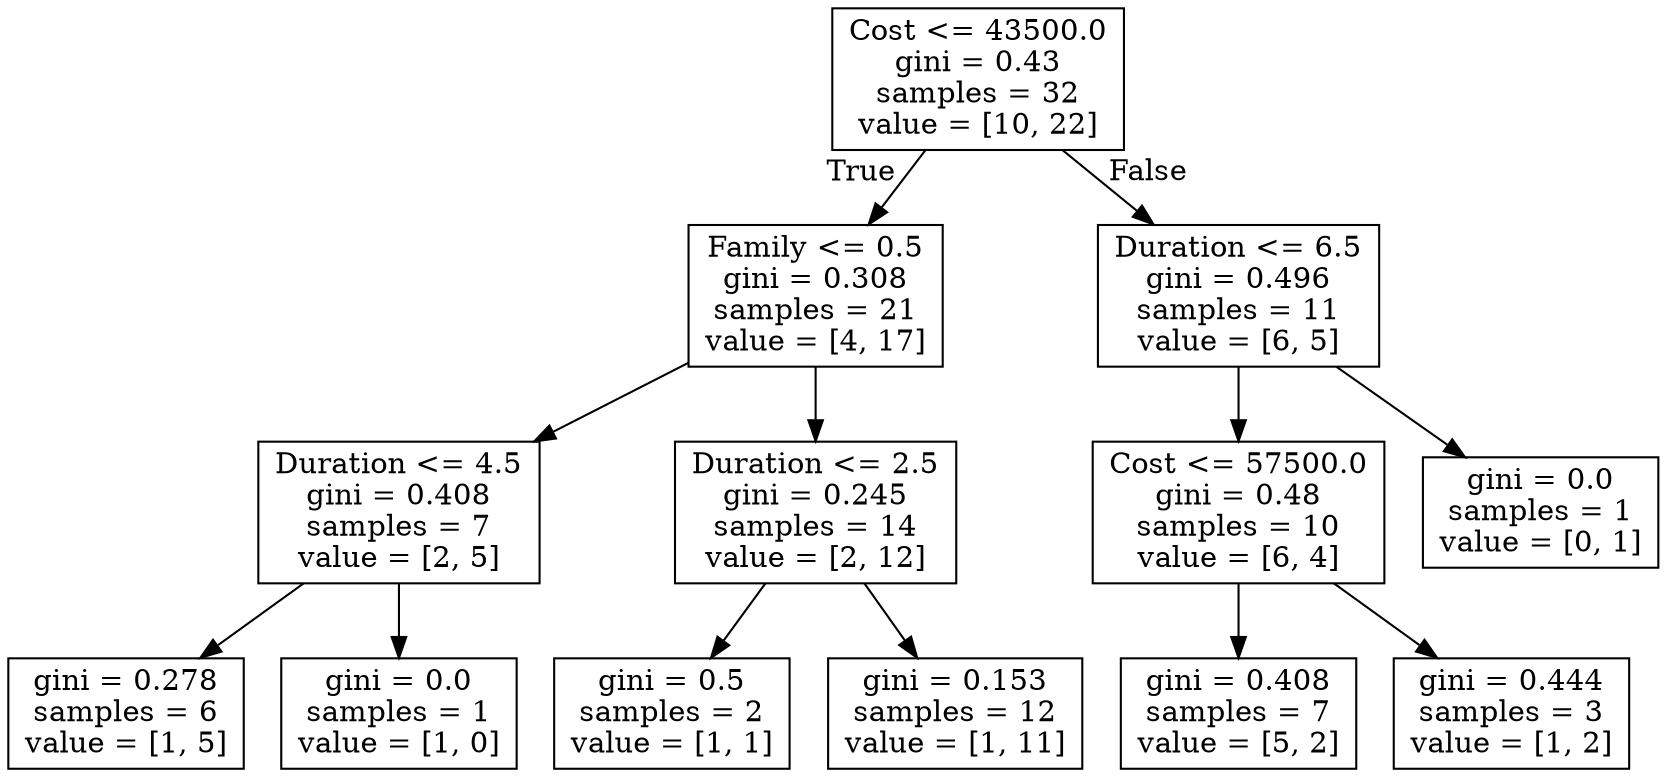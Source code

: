 digraph Tree {
node [shape=box] ;
0 [label="Cost <= 43500.0\ngini = 0.43\nsamples = 32\nvalue = [10, 22]"] ;
1 [label="Family <= 0.5\ngini = 0.308\nsamples = 21\nvalue = [4, 17]"] ;
0 -> 1 [labeldistance=2.5, labelangle=45, headlabel="True"] ;
2 [label="Duration <= 4.5\ngini = 0.408\nsamples = 7\nvalue = [2, 5]"] ;
1 -> 2 ;
3 [label="gini = 0.278\nsamples = 6\nvalue = [1, 5]"] ;
2 -> 3 ;
4 [label="gini = 0.0\nsamples = 1\nvalue = [1, 0]"] ;
2 -> 4 ;
5 [label="Duration <= 2.5\ngini = 0.245\nsamples = 14\nvalue = [2, 12]"] ;
1 -> 5 ;
6 [label="gini = 0.5\nsamples = 2\nvalue = [1, 1]"] ;
5 -> 6 ;
7 [label="gini = 0.153\nsamples = 12\nvalue = [1, 11]"] ;
5 -> 7 ;
8 [label="Duration <= 6.5\ngini = 0.496\nsamples = 11\nvalue = [6, 5]"] ;
0 -> 8 [labeldistance=2.5, labelangle=-45, headlabel="False"] ;
9 [label="Cost <= 57500.0\ngini = 0.48\nsamples = 10\nvalue = [6, 4]"] ;
8 -> 9 ;
10 [label="gini = 0.408\nsamples = 7\nvalue = [5, 2]"] ;
9 -> 10 ;
11 [label="gini = 0.444\nsamples = 3\nvalue = [1, 2]"] ;
9 -> 11 ;
12 [label="gini = 0.0\nsamples = 1\nvalue = [0, 1]"] ;
8 -> 12 ;
}